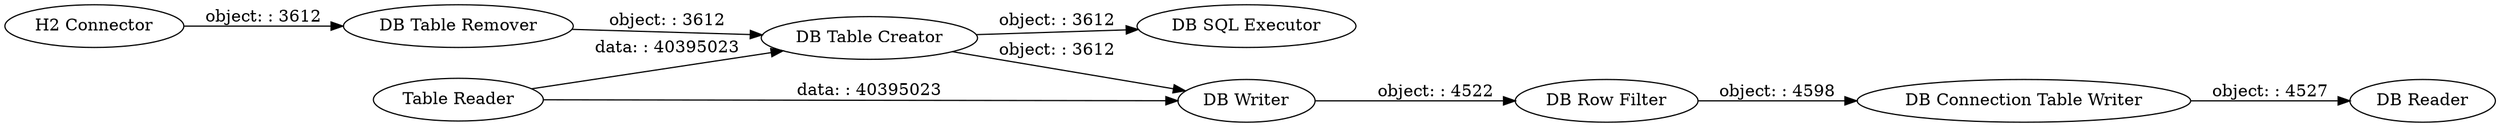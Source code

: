 digraph {
	"1535517959373789735_2" [label="H2 Connector"]
	"1535517959373789735_12" [label="DB Reader"]
	"1535517959373789735_6" [label="DB Writer"]
	"1535517959373789735_11" [label="DB Connection Table Writer"]
	"1535517959373789735_10" [label="DB Row Filter"]
	"1535517959373789735_1" [label="Table Reader"]
	"1535517959373789735_5" [label="DB Table Creator"]
	"1535517959373789735_13" [label="DB SQL Executor"]
	"1535517959373789735_3" [label="DB Table Remover"]
	"1535517959373789735_1" -> "1535517959373789735_6" [label="data: : 40395023"]
	"1535517959373789735_10" -> "1535517959373789735_11" [label="object: : 4598"]
	"1535517959373789735_11" -> "1535517959373789735_12" [label="object: : 4527"]
	"1535517959373789735_6" -> "1535517959373789735_10" [label="object: : 4522"]
	"1535517959373789735_5" -> "1535517959373789735_6" [label="object: : 3612"]
	"1535517959373789735_1" -> "1535517959373789735_5" [label="data: : 40395023"]
	"1535517959373789735_2" -> "1535517959373789735_3" [label="object: : 3612"]
	"1535517959373789735_3" -> "1535517959373789735_5" [label="object: : 3612"]
	"1535517959373789735_5" -> "1535517959373789735_13" [label="object: : 3612"]
	rankdir=LR
}
